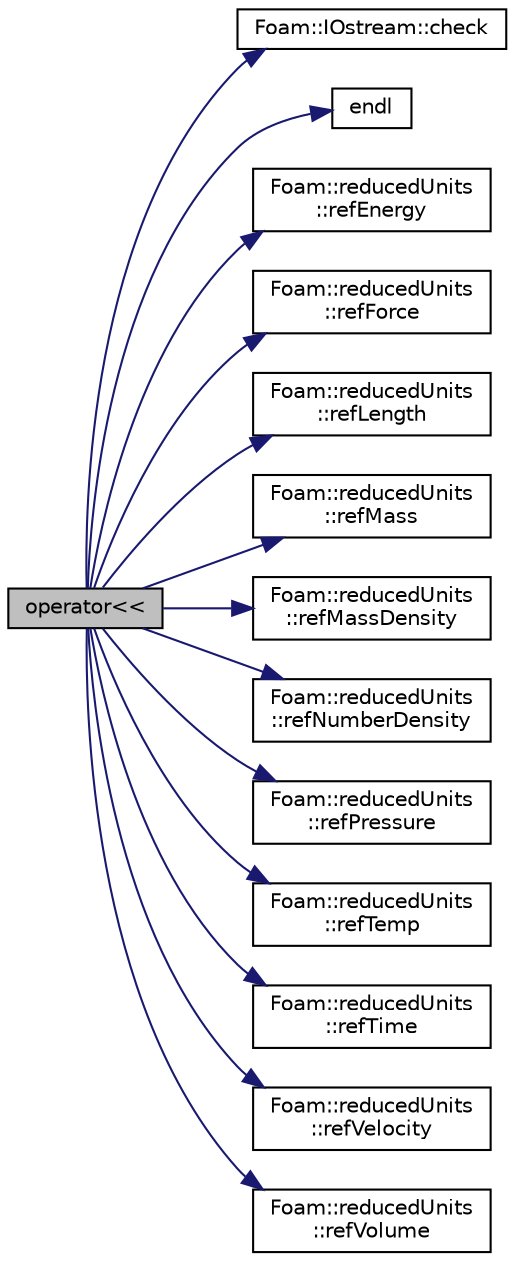 digraph "operator&lt;&lt;"
{
  bgcolor="transparent";
  edge [fontname="Helvetica",fontsize="10",labelfontname="Helvetica",labelfontsize="10"];
  node [fontname="Helvetica",fontsize="10",shape=record];
  rankdir="LR";
  Node1 [label="operator\<\<",height=0.2,width=0.4,color="black", fillcolor="grey75", style="filled" fontcolor="black"];
  Node1 -> Node2 [color="midnightblue",fontsize="10",style="solid",fontname="Helvetica"];
  Node2 [label="Foam::IOstream::check",height=0.2,width=0.4,color="black",URL="$classFoam_1_1IOstream.html#af85c845c01b78192c2f5302a271d153d",tooltip="Check IOstream status for given operation. "];
  Node1 -> Node3 [color="midnightblue",fontsize="10",style="solid",fontname="Helvetica"];
  Node3 [label="endl",height=0.2,width=0.4,color="black",URL="$namespaceFoam.html#a2db8fe02a0d3909e9351bb4275b23ce4",tooltip="Add newline and flush stream. "];
  Node1 -> Node4 [color="midnightblue",fontsize="10",style="solid",fontname="Helvetica"];
  Node4 [label="Foam::reducedUnits\l::refEnergy",height=0.2,width=0.4,color="black",URL="$classFoam_1_1reducedUnits.html#ad0004a681a7a7610d6b5ac128a649766"];
  Node1 -> Node5 [color="midnightblue",fontsize="10",style="solid",fontname="Helvetica"];
  Node5 [label="Foam::reducedUnits\l::refForce",height=0.2,width=0.4,color="black",URL="$classFoam_1_1reducedUnits.html#ad50d80029d65d24e234a03269c82c28e"];
  Node1 -> Node6 [color="midnightblue",fontsize="10",style="solid",fontname="Helvetica"];
  Node6 [label="Foam::reducedUnits\l::refLength",height=0.2,width=0.4,color="black",URL="$classFoam_1_1reducedUnits.html#a6de1f98b97328b52b3a6e077bd42bdb7"];
  Node1 -> Node7 [color="midnightblue",fontsize="10",style="solid",fontname="Helvetica"];
  Node7 [label="Foam::reducedUnits\l::refMass",height=0.2,width=0.4,color="black",URL="$classFoam_1_1reducedUnits.html#ae6bd5e7d5b9837f13046becf79cfd8f8"];
  Node1 -> Node8 [color="midnightblue",fontsize="10",style="solid",fontname="Helvetica"];
  Node8 [label="Foam::reducedUnits\l::refMassDensity",height=0.2,width=0.4,color="black",URL="$classFoam_1_1reducedUnits.html#a36af68cbd66ed445a902d841cd74e32a"];
  Node1 -> Node9 [color="midnightblue",fontsize="10",style="solid",fontname="Helvetica"];
  Node9 [label="Foam::reducedUnits\l::refNumberDensity",height=0.2,width=0.4,color="black",URL="$classFoam_1_1reducedUnits.html#abd13d7a41280ce5c2c8c9523c44ae13f"];
  Node1 -> Node10 [color="midnightblue",fontsize="10",style="solid",fontname="Helvetica"];
  Node10 [label="Foam::reducedUnits\l::refPressure",height=0.2,width=0.4,color="black",URL="$classFoam_1_1reducedUnits.html#a7be702c43b30703024b7565a72ee8196"];
  Node1 -> Node11 [color="midnightblue",fontsize="10",style="solid",fontname="Helvetica"];
  Node11 [label="Foam::reducedUnits\l::refTemp",height=0.2,width=0.4,color="black",URL="$classFoam_1_1reducedUnits.html#aa333ab90cffac13f010f70fc674e8b77"];
  Node1 -> Node12 [color="midnightblue",fontsize="10",style="solid",fontname="Helvetica"];
  Node12 [label="Foam::reducedUnits\l::refTime",height=0.2,width=0.4,color="black",URL="$classFoam_1_1reducedUnits.html#aebc12fe352225619f369f105f0006760"];
  Node1 -> Node13 [color="midnightblue",fontsize="10",style="solid",fontname="Helvetica"];
  Node13 [label="Foam::reducedUnits\l::refVelocity",height=0.2,width=0.4,color="black",URL="$classFoam_1_1reducedUnits.html#a640668715cd01c5197bd51d5ed9a6f16"];
  Node1 -> Node14 [color="midnightblue",fontsize="10",style="solid",fontname="Helvetica"];
  Node14 [label="Foam::reducedUnits\l::refVolume",height=0.2,width=0.4,color="black",URL="$classFoam_1_1reducedUnits.html#af7647ebb4b44045cbaf2e209dcfb6563"];
}
